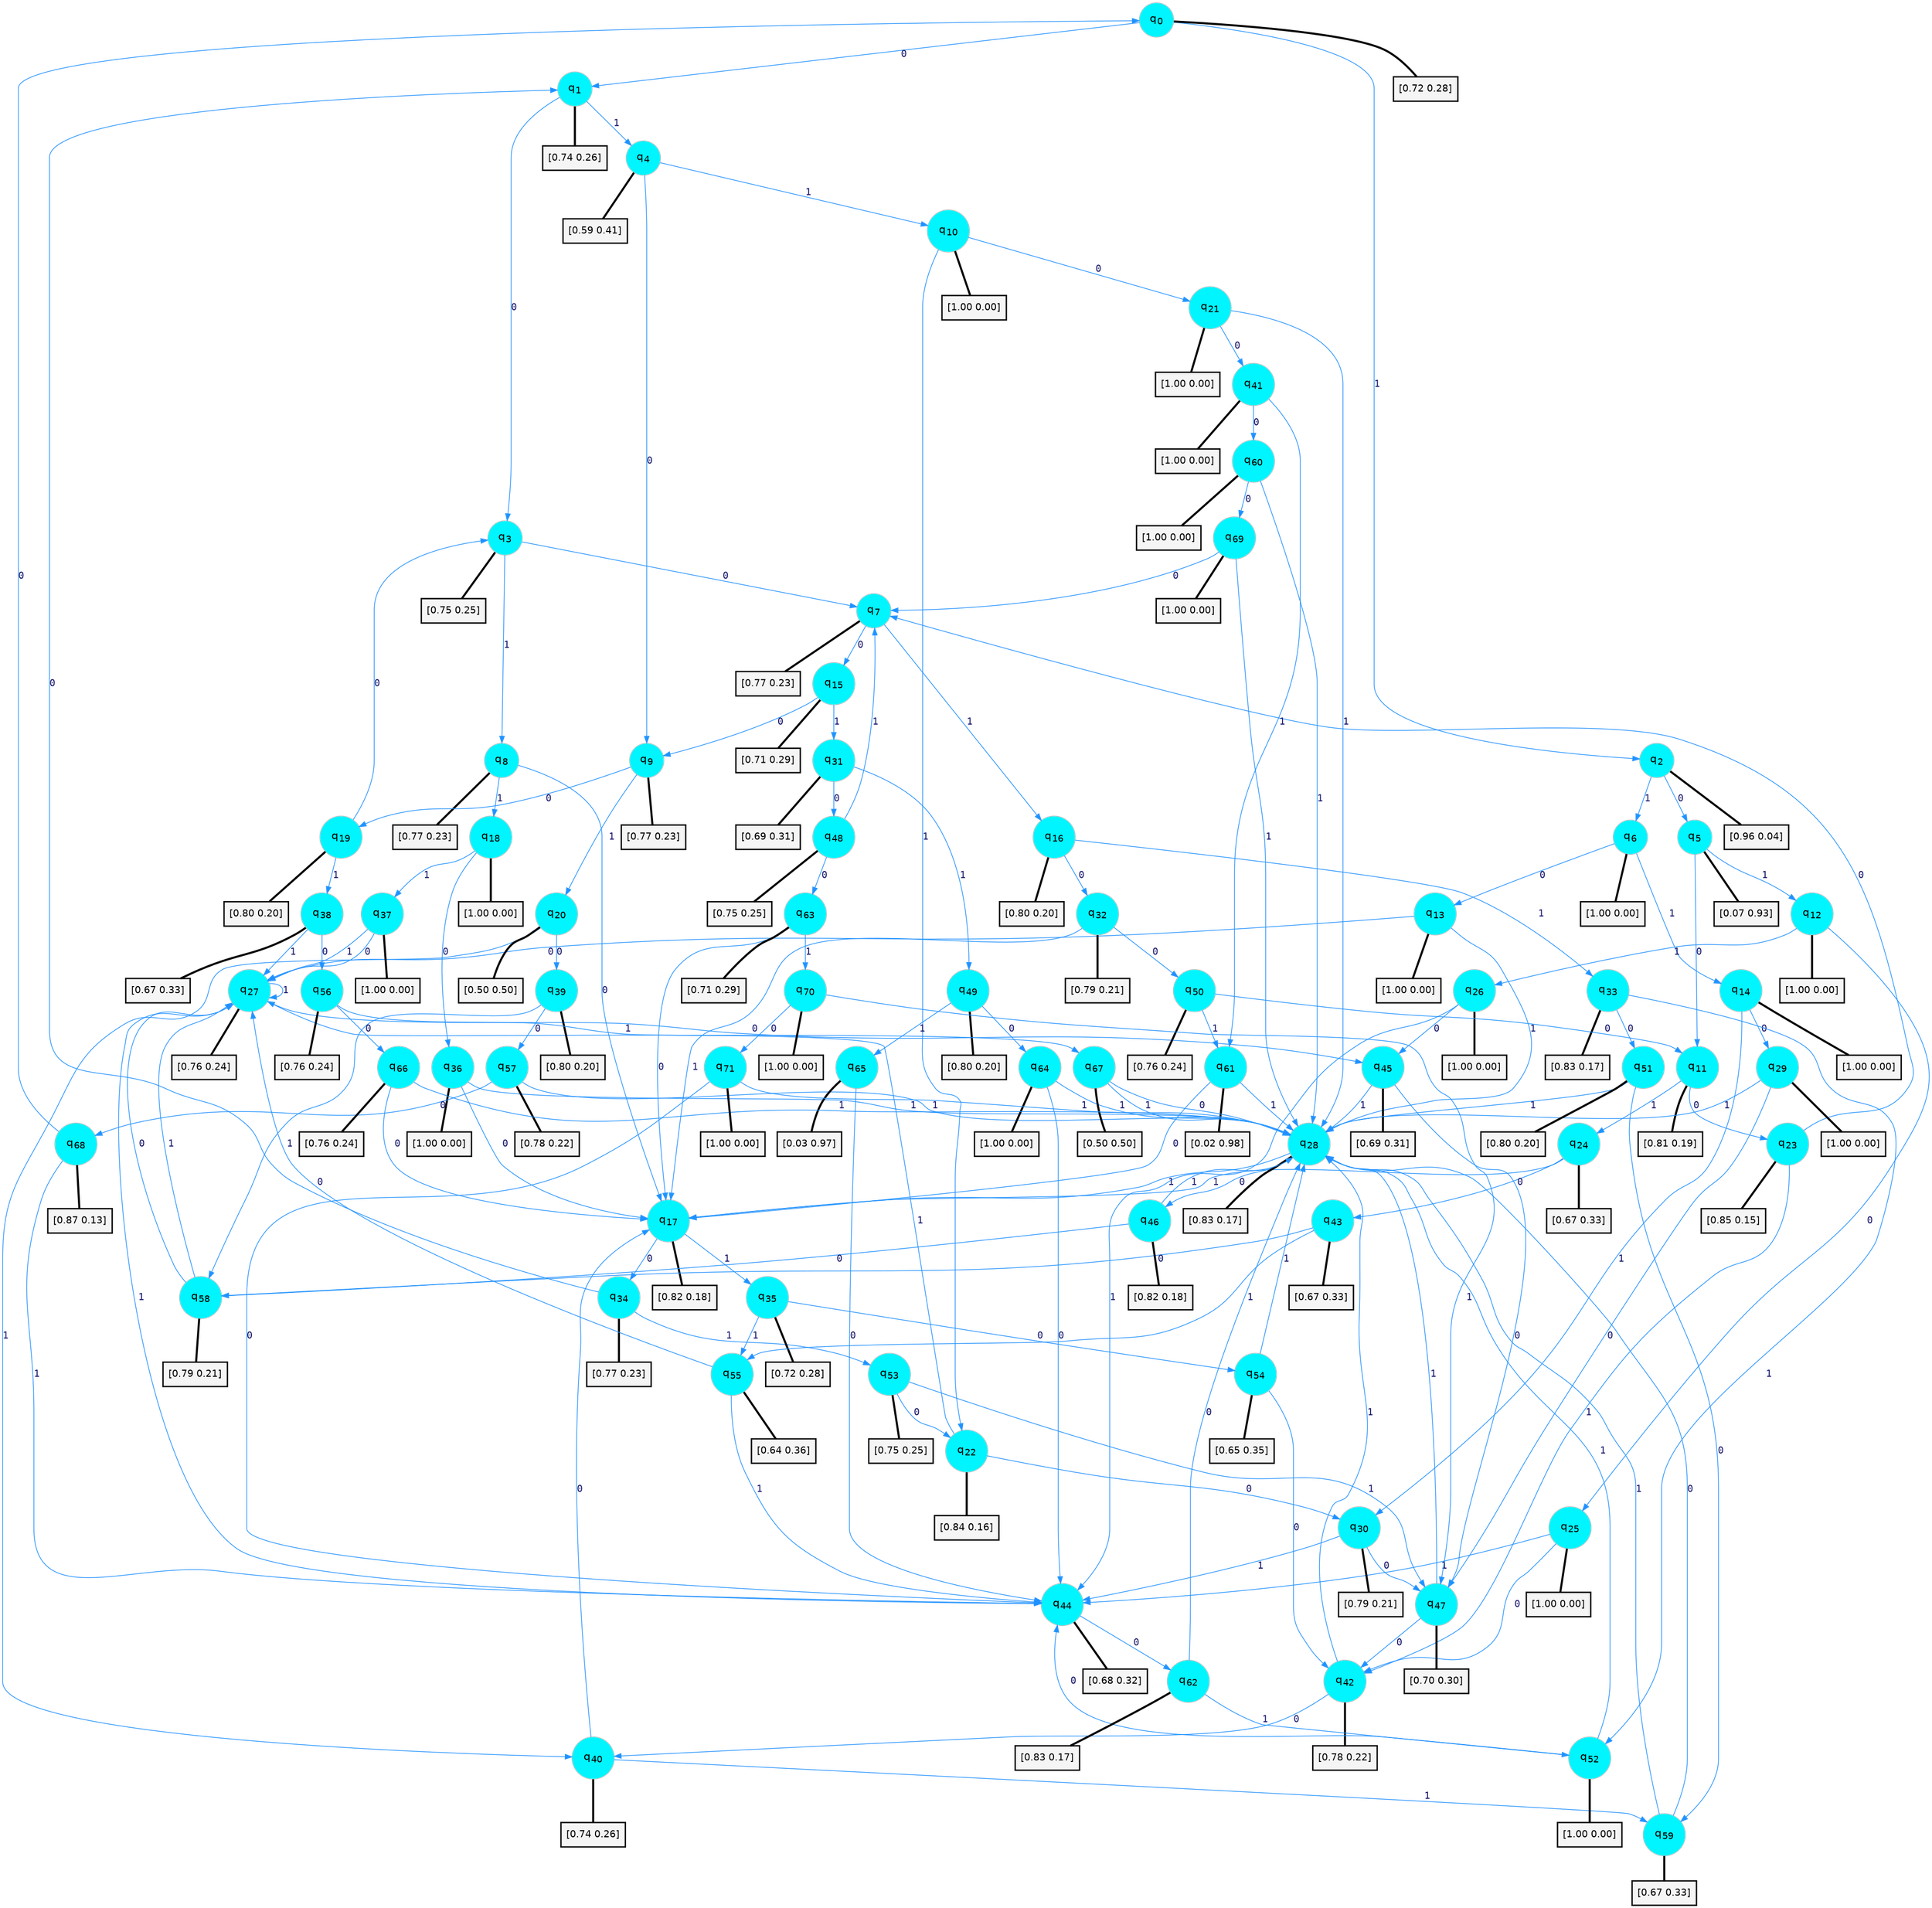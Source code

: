 digraph G {
graph [
bgcolor=transparent, dpi=300, rankdir=TD, size="40,25"];
node [
color=gray, fillcolor=turquoise1, fontcolor=black, fontname=Helvetica, fontsize=16, fontweight=bold, shape=circle, style=filled];
edge [
arrowsize=1, color=dodgerblue1, fontcolor=midnightblue, fontname=courier, fontweight=bold, penwidth=1, style=solid, weight=20];
0[label=<q<SUB>0</SUB>>];
1[label=<q<SUB>1</SUB>>];
2[label=<q<SUB>2</SUB>>];
3[label=<q<SUB>3</SUB>>];
4[label=<q<SUB>4</SUB>>];
5[label=<q<SUB>5</SUB>>];
6[label=<q<SUB>6</SUB>>];
7[label=<q<SUB>7</SUB>>];
8[label=<q<SUB>8</SUB>>];
9[label=<q<SUB>9</SUB>>];
10[label=<q<SUB>10</SUB>>];
11[label=<q<SUB>11</SUB>>];
12[label=<q<SUB>12</SUB>>];
13[label=<q<SUB>13</SUB>>];
14[label=<q<SUB>14</SUB>>];
15[label=<q<SUB>15</SUB>>];
16[label=<q<SUB>16</SUB>>];
17[label=<q<SUB>17</SUB>>];
18[label=<q<SUB>18</SUB>>];
19[label=<q<SUB>19</SUB>>];
20[label=<q<SUB>20</SUB>>];
21[label=<q<SUB>21</SUB>>];
22[label=<q<SUB>22</SUB>>];
23[label=<q<SUB>23</SUB>>];
24[label=<q<SUB>24</SUB>>];
25[label=<q<SUB>25</SUB>>];
26[label=<q<SUB>26</SUB>>];
27[label=<q<SUB>27</SUB>>];
28[label=<q<SUB>28</SUB>>];
29[label=<q<SUB>29</SUB>>];
30[label=<q<SUB>30</SUB>>];
31[label=<q<SUB>31</SUB>>];
32[label=<q<SUB>32</SUB>>];
33[label=<q<SUB>33</SUB>>];
34[label=<q<SUB>34</SUB>>];
35[label=<q<SUB>35</SUB>>];
36[label=<q<SUB>36</SUB>>];
37[label=<q<SUB>37</SUB>>];
38[label=<q<SUB>38</SUB>>];
39[label=<q<SUB>39</SUB>>];
40[label=<q<SUB>40</SUB>>];
41[label=<q<SUB>41</SUB>>];
42[label=<q<SUB>42</SUB>>];
43[label=<q<SUB>43</SUB>>];
44[label=<q<SUB>44</SUB>>];
45[label=<q<SUB>45</SUB>>];
46[label=<q<SUB>46</SUB>>];
47[label=<q<SUB>47</SUB>>];
48[label=<q<SUB>48</SUB>>];
49[label=<q<SUB>49</SUB>>];
50[label=<q<SUB>50</SUB>>];
51[label=<q<SUB>51</SUB>>];
52[label=<q<SUB>52</SUB>>];
53[label=<q<SUB>53</SUB>>];
54[label=<q<SUB>54</SUB>>];
55[label=<q<SUB>55</SUB>>];
56[label=<q<SUB>56</SUB>>];
57[label=<q<SUB>57</SUB>>];
58[label=<q<SUB>58</SUB>>];
59[label=<q<SUB>59</SUB>>];
60[label=<q<SUB>60</SUB>>];
61[label=<q<SUB>61</SUB>>];
62[label=<q<SUB>62</SUB>>];
63[label=<q<SUB>63</SUB>>];
64[label=<q<SUB>64</SUB>>];
65[label=<q<SUB>65</SUB>>];
66[label=<q<SUB>66</SUB>>];
67[label=<q<SUB>67</SUB>>];
68[label=<q<SUB>68</SUB>>];
69[label=<q<SUB>69</SUB>>];
70[label=<q<SUB>70</SUB>>];
71[label=<q<SUB>71</SUB>>];
72[label="[0.72 0.28]", shape=box,fontcolor=black, fontname=Helvetica, fontsize=14, penwidth=2, fillcolor=whitesmoke,color=black];
73[label="[0.74 0.26]", shape=box,fontcolor=black, fontname=Helvetica, fontsize=14, penwidth=2, fillcolor=whitesmoke,color=black];
74[label="[0.96 0.04]", shape=box,fontcolor=black, fontname=Helvetica, fontsize=14, penwidth=2, fillcolor=whitesmoke,color=black];
75[label="[0.75 0.25]", shape=box,fontcolor=black, fontname=Helvetica, fontsize=14, penwidth=2, fillcolor=whitesmoke,color=black];
76[label="[0.59 0.41]", shape=box,fontcolor=black, fontname=Helvetica, fontsize=14, penwidth=2, fillcolor=whitesmoke,color=black];
77[label="[0.07 0.93]", shape=box,fontcolor=black, fontname=Helvetica, fontsize=14, penwidth=2, fillcolor=whitesmoke,color=black];
78[label="[1.00 0.00]", shape=box,fontcolor=black, fontname=Helvetica, fontsize=14, penwidth=2, fillcolor=whitesmoke,color=black];
79[label="[0.77 0.23]", shape=box,fontcolor=black, fontname=Helvetica, fontsize=14, penwidth=2, fillcolor=whitesmoke,color=black];
80[label="[0.77 0.23]", shape=box,fontcolor=black, fontname=Helvetica, fontsize=14, penwidth=2, fillcolor=whitesmoke,color=black];
81[label="[0.77 0.23]", shape=box,fontcolor=black, fontname=Helvetica, fontsize=14, penwidth=2, fillcolor=whitesmoke,color=black];
82[label="[1.00 0.00]", shape=box,fontcolor=black, fontname=Helvetica, fontsize=14, penwidth=2, fillcolor=whitesmoke,color=black];
83[label="[0.81 0.19]", shape=box,fontcolor=black, fontname=Helvetica, fontsize=14, penwidth=2, fillcolor=whitesmoke,color=black];
84[label="[1.00 0.00]", shape=box,fontcolor=black, fontname=Helvetica, fontsize=14, penwidth=2, fillcolor=whitesmoke,color=black];
85[label="[1.00 0.00]", shape=box,fontcolor=black, fontname=Helvetica, fontsize=14, penwidth=2, fillcolor=whitesmoke,color=black];
86[label="[1.00 0.00]", shape=box,fontcolor=black, fontname=Helvetica, fontsize=14, penwidth=2, fillcolor=whitesmoke,color=black];
87[label="[0.71 0.29]", shape=box,fontcolor=black, fontname=Helvetica, fontsize=14, penwidth=2, fillcolor=whitesmoke,color=black];
88[label="[0.80 0.20]", shape=box,fontcolor=black, fontname=Helvetica, fontsize=14, penwidth=2, fillcolor=whitesmoke,color=black];
89[label="[0.82 0.18]", shape=box,fontcolor=black, fontname=Helvetica, fontsize=14, penwidth=2, fillcolor=whitesmoke,color=black];
90[label="[1.00 0.00]", shape=box,fontcolor=black, fontname=Helvetica, fontsize=14, penwidth=2, fillcolor=whitesmoke,color=black];
91[label="[0.80 0.20]", shape=box,fontcolor=black, fontname=Helvetica, fontsize=14, penwidth=2, fillcolor=whitesmoke,color=black];
92[label="[0.50 0.50]", shape=box,fontcolor=black, fontname=Helvetica, fontsize=14, penwidth=2, fillcolor=whitesmoke,color=black];
93[label="[1.00 0.00]", shape=box,fontcolor=black, fontname=Helvetica, fontsize=14, penwidth=2, fillcolor=whitesmoke,color=black];
94[label="[0.84 0.16]", shape=box,fontcolor=black, fontname=Helvetica, fontsize=14, penwidth=2, fillcolor=whitesmoke,color=black];
95[label="[0.85 0.15]", shape=box,fontcolor=black, fontname=Helvetica, fontsize=14, penwidth=2, fillcolor=whitesmoke,color=black];
96[label="[0.67 0.33]", shape=box,fontcolor=black, fontname=Helvetica, fontsize=14, penwidth=2, fillcolor=whitesmoke,color=black];
97[label="[1.00 0.00]", shape=box,fontcolor=black, fontname=Helvetica, fontsize=14, penwidth=2, fillcolor=whitesmoke,color=black];
98[label="[1.00 0.00]", shape=box,fontcolor=black, fontname=Helvetica, fontsize=14, penwidth=2, fillcolor=whitesmoke,color=black];
99[label="[0.76 0.24]", shape=box,fontcolor=black, fontname=Helvetica, fontsize=14, penwidth=2, fillcolor=whitesmoke,color=black];
100[label="[0.83 0.17]", shape=box,fontcolor=black, fontname=Helvetica, fontsize=14, penwidth=2, fillcolor=whitesmoke,color=black];
101[label="[1.00 0.00]", shape=box,fontcolor=black, fontname=Helvetica, fontsize=14, penwidth=2, fillcolor=whitesmoke,color=black];
102[label="[0.79 0.21]", shape=box,fontcolor=black, fontname=Helvetica, fontsize=14, penwidth=2, fillcolor=whitesmoke,color=black];
103[label="[0.69 0.31]", shape=box,fontcolor=black, fontname=Helvetica, fontsize=14, penwidth=2, fillcolor=whitesmoke,color=black];
104[label="[0.79 0.21]", shape=box,fontcolor=black, fontname=Helvetica, fontsize=14, penwidth=2, fillcolor=whitesmoke,color=black];
105[label="[0.83 0.17]", shape=box,fontcolor=black, fontname=Helvetica, fontsize=14, penwidth=2, fillcolor=whitesmoke,color=black];
106[label="[0.77 0.23]", shape=box,fontcolor=black, fontname=Helvetica, fontsize=14, penwidth=2, fillcolor=whitesmoke,color=black];
107[label="[0.72 0.28]", shape=box,fontcolor=black, fontname=Helvetica, fontsize=14, penwidth=2, fillcolor=whitesmoke,color=black];
108[label="[1.00 0.00]", shape=box,fontcolor=black, fontname=Helvetica, fontsize=14, penwidth=2, fillcolor=whitesmoke,color=black];
109[label="[1.00 0.00]", shape=box,fontcolor=black, fontname=Helvetica, fontsize=14, penwidth=2, fillcolor=whitesmoke,color=black];
110[label="[0.67 0.33]", shape=box,fontcolor=black, fontname=Helvetica, fontsize=14, penwidth=2, fillcolor=whitesmoke,color=black];
111[label="[0.80 0.20]", shape=box,fontcolor=black, fontname=Helvetica, fontsize=14, penwidth=2, fillcolor=whitesmoke,color=black];
112[label="[0.74 0.26]", shape=box,fontcolor=black, fontname=Helvetica, fontsize=14, penwidth=2, fillcolor=whitesmoke,color=black];
113[label="[1.00 0.00]", shape=box,fontcolor=black, fontname=Helvetica, fontsize=14, penwidth=2, fillcolor=whitesmoke,color=black];
114[label="[0.78 0.22]", shape=box,fontcolor=black, fontname=Helvetica, fontsize=14, penwidth=2, fillcolor=whitesmoke,color=black];
115[label="[0.67 0.33]", shape=box,fontcolor=black, fontname=Helvetica, fontsize=14, penwidth=2, fillcolor=whitesmoke,color=black];
116[label="[0.68 0.32]", shape=box,fontcolor=black, fontname=Helvetica, fontsize=14, penwidth=2, fillcolor=whitesmoke,color=black];
117[label="[0.69 0.31]", shape=box,fontcolor=black, fontname=Helvetica, fontsize=14, penwidth=2, fillcolor=whitesmoke,color=black];
118[label="[0.82 0.18]", shape=box,fontcolor=black, fontname=Helvetica, fontsize=14, penwidth=2, fillcolor=whitesmoke,color=black];
119[label="[0.70 0.30]", shape=box,fontcolor=black, fontname=Helvetica, fontsize=14, penwidth=2, fillcolor=whitesmoke,color=black];
120[label="[0.75 0.25]", shape=box,fontcolor=black, fontname=Helvetica, fontsize=14, penwidth=2, fillcolor=whitesmoke,color=black];
121[label="[0.80 0.20]", shape=box,fontcolor=black, fontname=Helvetica, fontsize=14, penwidth=2, fillcolor=whitesmoke,color=black];
122[label="[0.76 0.24]", shape=box,fontcolor=black, fontname=Helvetica, fontsize=14, penwidth=2, fillcolor=whitesmoke,color=black];
123[label="[0.80 0.20]", shape=box,fontcolor=black, fontname=Helvetica, fontsize=14, penwidth=2, fillcolor=whitesmoke,color=black];
124[label="[1.00 0.00]", shape=box,fontcolor=black, fontname=Helvetica, fontsize=14, penwidth=2, fillcolor=whitesmoke,color=black];
125[label="[0.75 0.25]", shape=box,fontcolor=black, fontname=Helvetica, fontsize=14, penwidth=2, fillcolor=whitesmoke,color=black];
126[label="[0.65 0.35]", shape=box,fontcolor=black, fontname=Helvetica, fontsize=14, penwidth=2, fillcolor=whitesmoke,color=black];
127[label="[0.64 0.36]", shape=box,fontcolor=black, fontname=Helvetica, fontsize=14, penwidth=2, fillcolor=whitesmoke,color=black];
128[label="[0.76 0.24]", shape=box,fontcolor=black, fontname=Helvetica, fontsize=14, penwidth=2, fillcolor=whitesmoke,color=black];
129[label="[0.78 0.22]", shape=box,fontcolor=black, fontname=Helvetica, fontsize=14, penwidth=2, fillcolor=whitesmoke,color=black];
130[label="[0.79 0.21]", shape=box,fontcolor=black, fontname=Helvetica, fontsize=14, penwidth=2, fillcolor=whitesmoke,color=black];
131[label="[0.67 0.33]", shape=box,fontcolor=black, fontname=Helvetica, fontsize=14, penwidth=2, fillcolor=whitesmoke,color=black];
132[label="[1.00 0.00]", shape=box,fontcolor=black, fontname=Helvetica, fontsize=14, penwidth=2, fillcolor=whitesmoke,color=black];
133[label="[0.02 0.98]", shape=box,fontcolor=black, fontname=Helvetica, fontsize=14, penwidth=2, fillcolor=whitesmoke,color=black];
134[label="[0.83 0.17]", shape=box,fontcolor=black, fontname=Helvetica, fontsize=14, penwidth=2, fillcolor=whitesmoke,color=black];
135[label="[0.71 0.29]", shape=box,fontcolor=black, fontname=Helvetica, fontsize=14, penwidth=2, fillcolor=whitesmoke,color=black];
136[label="[1.00 0.00]", shape=box,fontcolor=black, fontname=Helvetica, fontsize=14, penwidth=2, fillcolor=whitesmoke,color=black];
137[label="[0.03 0.97]", shape=box,fontcolor=black, fontname=Helvetica, fontsize=14, penwidth=2, fillcolor=whitesmoke,color=black];
138[label="[0.76 0.24]", shape=box,fontcolor=black, fontname=Helvetica, fontsize=14, penwidth=2, fillcolor=whitesmoke,color=black];
139[label="[0.50 0.50]", shape=box,fontcolor=black, fontname=Helvetica, fontsize=14, penwidth=2, fillcolor=whitesmoke,color=black];
140[label="[0.87 0.13]", shape=box,fontcolor=black, fontname=Helvetica, fontsize=14, penwidth=2, fillcolor=whitesmoke,color=black];
141[label="[1.00 0.00]", shape=box,fontcolor=black, fontname=Helvetica, fontsize=14, penwidth=2, fillcolor=whitesmoke,color=black];
142[label="[1.00 0.00]", shape=box,fontcolor=black, fontname=Helvetica, fontsize=14, penwidth=2, fillcolor=whitesmoke,color=black];
143[label="[1.00 0.00]", shape=box,fontcolor=black, fontname=Helvetica, fontsize=14, penwidth=2, fillcolor=whitesmoke,color=black];
0->1 [label=0];
0->2 [label=1];
0->72 [arrowhead=none, penwidth=3,color=black];
1->3 [label=0];
1->4 [label=1];
1->73 [arrowhead=none, penwidth=3,color=black];
2->5 [label=0];
2->6 [label=1];
2->74 [arrowhead=none, penwidth=3,color=black];
3->7 [label=0];
3->8 [label=1];
3->75 [arrowhead=none, penwidth=3,color=black];
4->9 [label=0];
4->10 [label=1];
4->76 [arrowhead=none, penwidth=3,color=black];
5->11 [label=0];
5->12 [label=1];
5->77 [arrowhead=none, penwidth=3,color=black];
6->13 [label=0];
6->14 [label=1];
6->78 [arrowhead=none, penwidth=3,color=black];
7->15 [label=0];
7->16 [label=1];
7->79 [arrowhead=none, penwidth=3,color=black];
8->17 [label=0];
8->18 [label=1];
8->80 [arrowhead=none, penwidth=3,color=black];
9->19 [label=0];
9->20 [label=1];
9->81 [arrowhead=none, penwidth=3,color=black];
10->21 [label=0];
10->22 [label=1];
10->82 [arrowhead=none, penwidth=3,color=black];
11->23 [label=0];
11->24 [label=1];
11->83 [arrowhead=none, penwidth=3,color=black];
12->25 [label=0];
12->26 [label=1];
12->84 [arrowhead=none, penwidth=3,color=black];
13->27 [label=0];
13->28 [label=1];
13->85 [arrowhead=none, penwidth=3,color=black];
14->29 [label=0];
14->30 [label=1];
14->86 [arrowhead=none, penwidth=3,color=black];
15->9 [label=0];
15->31 [label=1];
15->87 [arrowhead=none, penwidth=3,color=black];
16->32 [label=0];
16->33 [label=1];
16->88 [arrowhead=none, penwidth=3,color=black];
17->34 [label=0];
17->35 [label=1];
17->89 [arrowhead=none, penwidth=3,color=black];
18->36 [label=0];
18->37 [label=1];
18->90 [arrowhead=none, penwidth=3,color=black];
19->3 [label=0];
19->38 [label=1];
19->91 [arrowhead=none, penwidth=3,color=black];
20->39 [label=0];
20->40 [label=1];
20->92 [arrowhead=none, penwidth=3,color=black];
21->41 [label=0];
21->28 [label=1];
21->93 [arrowhead=none, penwidth=3,color=black];
22->30 [label=0];
22->27 [label=1];
22->94 [arrowhead=none, penwidth=3,color=black];
23->7 [label=0];
23->42 [label=1];
23->95 [arrowhead=none, penwidth=3,color=black];
24->43 [label=0];
24->17 [label=1];
24->96 [arrowhead=none, penwidth=3,color=black];
25->42 [label=0];
25->44 [label=1];
25->97 [arrowhead=none, penwidth=3,color=black];
26->45 [label=0];
26->44 [label=1];
26->98 [arrowhead=none, penwidth=3,color=black];
27->45 [label=0];
27->27 [label=1];
27->99 [arrowhead=none, penwidth=3,color=black];
28->46 [label=0];
28->17 [label=1];
28->100 [arrowhead=none, penwidth=3,color=black];
29->47 [label=0];
29->28 [label=1];
29->101 [arrowhead=none, penwidth=3,color=black];
30->47 [label=0];
30->44 [label=1];
30->102 [arrowhead=none, penwidth=3,color=black];
31->48 [label=0];
31->49 [label=1];
31->103 [arrowhead=none, penwidth=3,color=black];
32->50 [label=0];
32->17 [label=1];
32->104 [arrowhead=none, penwidth=3,color=black];
33->51 [label=0];
33->52 [label=1];
33->105 [arrowhead=none, penwidth=3,color=black];
34->1 [label=0];
34->53 [label=1];
34->106 [arrowhead=none, penwidth=3,color=black];
35->54 [label=0];
35->55 [label=1];
35->107 [arrowhead=none, penwidth=3,color=black];
36->17 [label=0];
36->28 [label=1];
36->108 [arrowhead=none, penwidth=3,color=black];
37->27 [label=0];
37->27 [label=1];
37->109 [arrowhead=none, penwidth=3,color=black];
38->56 [label=0];
38->27 [label=1];
38->110 [arrowhead=none, penwidth=3,color=black];
39->57 [label=0];
39->58 [label=1];
39->111 [arrowhead=none, penwidth=3,color=black];
40->17 [label=0];
40->59 [label=1];
40->112 [arrowhead=none, penwidth=3,color=black];
41->60 [label=0];
41->61 [label=1];
41->113 [arrowhead=none, penwidth=3,color=black];
42->40 [label=0];
42->28 [label=1];
42->114 [arrowhead=none, penwidth=3,color=black];
43->58 [label=0];
43->55 [label=1];
43->115 [arrowhead=none, penwidth=3,color=black];
44->62 [label=0];
44->27 [label=1];
44->116 [arrowhead=none, penwidth=3,color=black];
45->47 [label=0];
45->28 [label=1];
45->117 [arrowhead=none, penwidth=3,color=black];
46->58 [label=0];
46->28 [label=1];
46->118 [arrowhead=none, penwidth=3,color=black];
47->42 [label=0];
47->28 [label=1];
47->119 [arrowhead=none, penwidth=3,color=black];
48->63 [label=0];
48->7 [label=1];
48->120 [arrowhead=none, penwidth=3,color=black];
49->64 [label=0];
49->65 [label=1];
49->121 [arrowhead=none, penwidth=3,color=black];
50->11 [label=0];
50->61 [label=1];
50->122 [arrowhead=none, penwidth=3,color=black];
51->59 [label=0];
51->28 [label=1];
51->123 [arrowhead=none, penwidth=3,color=black];
52->44 [label=0];
52->28 [label=1];
52->124 [arrowhead=none, penwidth=3,color=black];
53->22 [label=0];
53->47 [label=1];
53->125 [arrowhead=none, penwidth=3,color=black];
54->42 [label=0];
54->28 [label=1];
54->126 [arrowhead=none, penwidth=3,color=black];
55->27 [label=0];
55->44 [label=1];
55->127 [arrowhead=none, penwidth=3,color=black];
56->66 [label=0];
56->67 [label=1];
56->128 [arrowhead=none, penwidth=3,color=black];
57->68 [label=0];
57->28 [label=1];
57->129 [arrowhead=none, penwidth=3,color=black];
58->27 [label=0];
58->27 [label=1];
58->130 [arrowhead=none, penwidth=3,color=black];
59->28 [label=0];
59->28 [label=1];
59->131 [arrowhead=none, penwidth=3,color=black];
60->69 [label=0];
60->28 [label=1];
60->132 [arrowhead=none, penwidth=3,color=black];
61->17 [label=0];
61->28 [label=1];
61->133 [arrowhead=none, penwidth=3,color=black];
62->28 [label=0];
62->52 [label=1];
62->134 [arrowhead=none, penwidth=3,color=black];
63->17 [label=0];
63->70 [label=1];
63->135 [arrowhead=none, penwidth=3,color=black];
64->44 [label=0];
64->28 [label=1];
64->136 [arrowhead=none, penwidth=3,color=black];
65->44 [label=0];
65->137 [arrowhead=none, penwidth=3,color=black];
66->17 [label=0];
66->28 [label=1];
66->138 [arrowhead=none, penwidth=3,color=black];
67->28 [label=0];
67->28 [label=1];
67->139 [arrowhead=none, penwidth=3,color=black];
68->0 [label=0];
68->44 [label=1];
68->140 [arrowhead=none, penwidth=3,color=black];
69->7 [label=0];
69->28 [label=1];
69->141 [arrowhead=none, penwidth=3,color=black];
70->71 [label=0];
70->47 [label=1];
70->142 [arrowhead=none, penwidth=3,color=black];
71->44 [label=0];
71->28 [label=1];
71->143 [arrowhead=none, penwidth=3,color=black];
}

